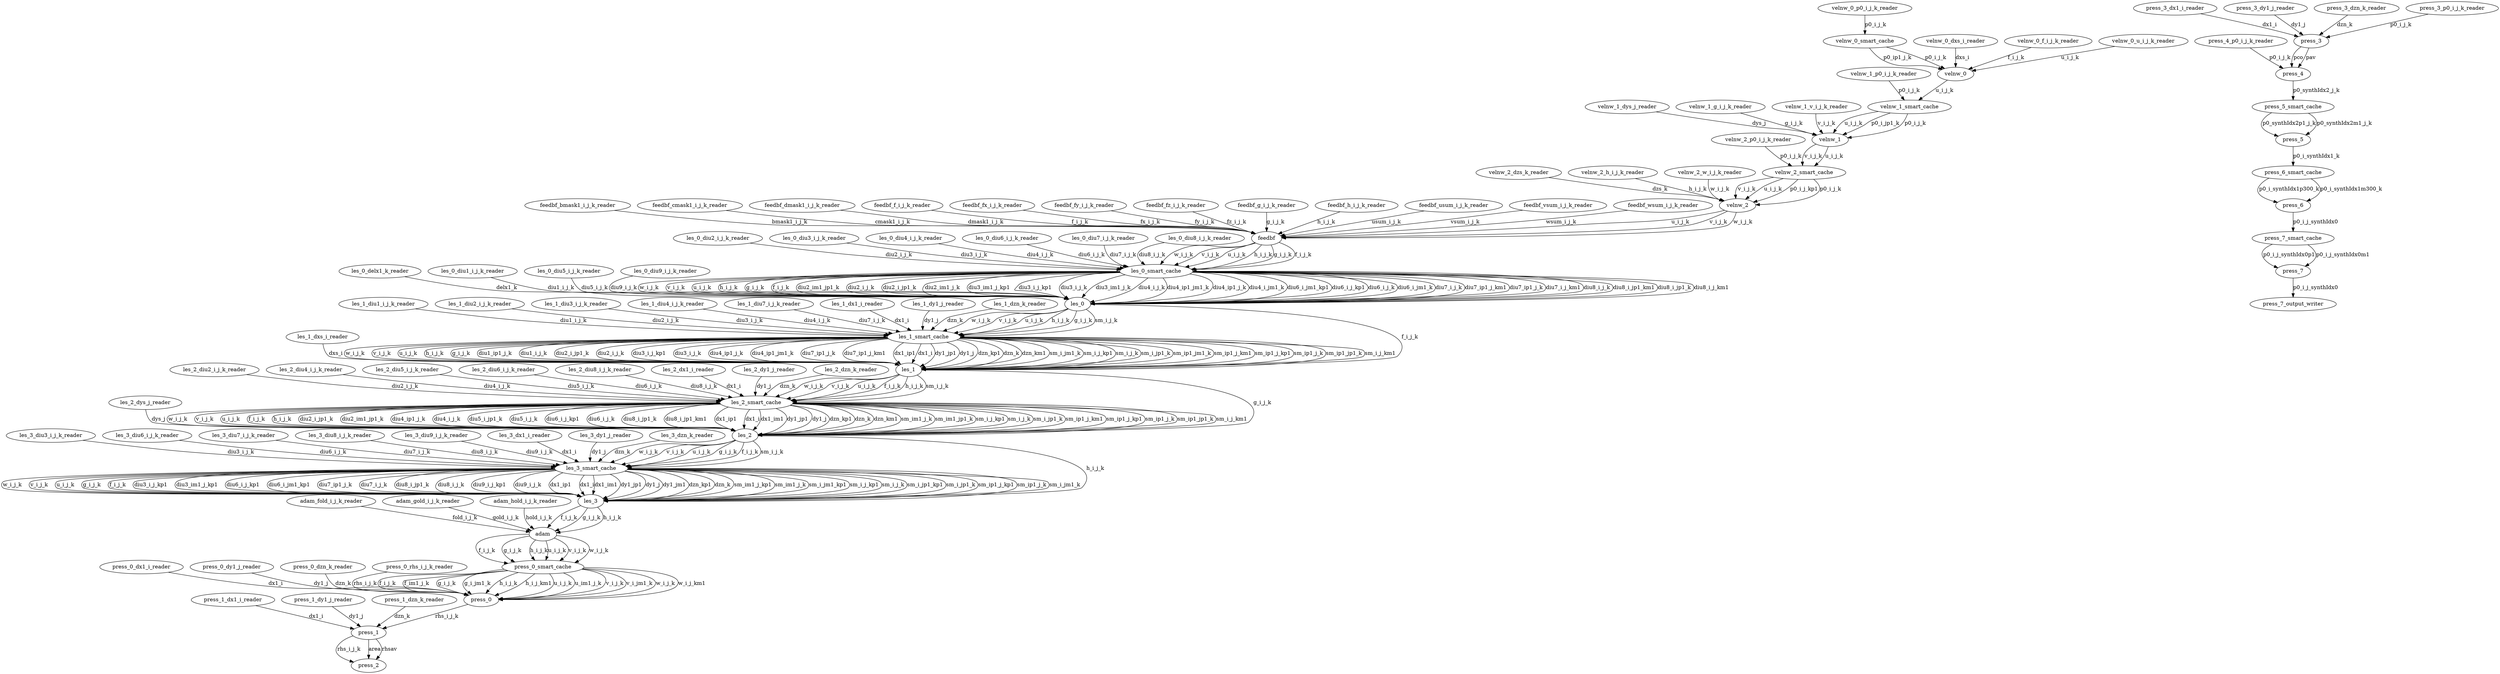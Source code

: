 
digraph G {

	velnw_0 -> velnw_1_smart_cache [ label="u_i_j_k" ]
	velnw_0_smart_cache -> velnw_0 [ label="p0_ip1_j_k" ]
	velnw_0_smart_cache -> velnw_0 [ label="p0_i_j_k" ]
	velnw_0_p0_i_j_k_reader -> velnw_0_smart_cache [ label="p0_i_j_k" ]
	velnw_0_dxs_i_reader -> velnw_0 [ label="dxs_i" ]
	velnw_0_f_i_j_k_reader -> velnw_0 [ label="f_i_j_k" ]
	velnw_0_u_i_j_k_reader -> velnw_0 [ label="u_i_j_k" ]
	velnw_1 -> velnw_2_smart_cache [ label="v_i_j_k" ]
	velnw_1 -> velnw_2_smart_cache [ label="u_i_j_k" ]
	velnw_1_smart_cache -> velnw_1 [ label="u_i_j_k" ]
	velnw_1_smart_cache -> velnw_1 [ label="p0_i_jp1_k" ]
	velnw_1_smart_cache -> velnw_1 [ label="p0_i_j_k" ]
	velnw_1_p0_i_j_k_reader -> velnw_1_smart_cache [ label="p0_i_j_k" ]
	velnw_1_dys_j_reader -> velnw_1 [ label="dys_j" ]
	velnw_1_g_i_j_k_reader -> velnw_1 [ label="g_i_j_k" ]
	velnw_1_v_i_j_k_reader -> velnw_1 [ label="v_i_j_k" ]
	velnw_2 -> feedbf [ label="u_i_j_k" ]
	velnw_2 -> feedbf [ label="v_i_j_k" ]
	velnw_2 -> feedbf [ label="w_i_j_k" ]
	velnw_2_smart_cache -> velnw_2 [ label="v_i_j_k" ]
	velnw_2_smart_cache -> velnw_2 [ label="u_i_j_k" ]
	velnw_2_smart_cache -> velnw_2 [ label="p0_i_j_kp1" ]
	velnw_2_smart_cache -> velnw_2 [ label="p0_i_j_k" ]
	velnw_2_p0_i_j_k_reader -> velnw_2_smart_cache [ label="p0_i_j_k" ]
	velnw_2_dzs_k_reader -> velnw_2 [ label="dzs_k" ]
	velnw_2_h_i_j_k_reader -> velnw_2 [ label="h_i_j_k" ]
	velnw_2_w_i_j_k_reader -> velnw_2 [ label="w_i_j_k" ]
	feedbf -> les_0_smart_cache [ label="w_i_j_k" ]
	feedbf -> les_0_smart_cache [ label="v_i_j_k" ]
	feedbf -> les_0_smart_cache [ label="u_i_j_k" ]
	feedbf -> les_0_smart_cache [ label="h_i_j_k" ]
	feedbf -> les_0_smart_cache [ label="g_i_j_k" ]
	feedbf -> les_0_smart_cache [ label="f_i_j_k" ]
	feedbf_bmask1_i_j_k_reader -> feedbf [ label="bmask1_i_j_k" ]
	feedbf_cmask1_i_j_k_reader -> feedbf [ label="cmask1_i_j_k" ]
	feedbf_dmask1_i_j_k_reader -> feedbf [ label="dmask1_i_j_k" ]
	feedbf_f_i_j_k_reader -> feedbf [ label="f_i_j_k" ]
	feedbf_fx_i_j_k_reader -> feedbf [ label="fx_i_j_k" ]
	feedbf_fy_i_j_k_reader -> feedbf [ label="fy_i_j_k" ]
	feedbf_fz_i_j_k_reader -> feedbf [ label="fz_i_j_k" ]
	feedbf_g_i_j_k_reader -> feedbf [ label="g_i_j_k" ]
	feedbf_h_i_j_k_reader -> feedbf [ label="h_i_j_k" ]
	feedbf_usum_i_j_k_reader -> feedbf [ label="usum_i_j_k" ]
	feedbf_vsum_i_j_k_reader -> feedbf [ label="vsum_i_j_k" ]
	feedbf_wsum_i_j_k_reader -> feedbf [ label="wsum_i_j_k" ]
	les_0 -> les_1_smart_cache [ label="w_i_j_k" ]
	les_0 -> les_1_smart_cache [ label="v_i_j_k" ]
	les_0 -> les_1_smart_cache [ label="u_i_j_k" ]
	les_0 -> les_1_smart_cache [ label="h_i_j_k" ]
	les_0 -> les_1_smart_cache [ label="g_i_j_k" ]
	les_0 -> les_1_smart_cache [ label="sm_i_j_k" ]
	les_0 -> les_1 [ label="f_i_j_k" ]
	les_0_smart_cache -> les_0 [ label="w_i_j_k" ]
	les_0_smart_cache -> les_0 [ label="v_i_j_k" ]
	les_0_smart_cache -> les_0 [ label="u_i_j_k" ]
	les_0_smart_cache -> les_0 [ label="h_i_j_k" ]
	les_0_smart_cache -> les_0 [ label="g_i_j_k" ]
	les_0_smart_cache -> les_0 [ label="f_i_j_k" ]
	les_0_smart_cache -> les_0 [ label="diu2_im1_jp1_k" ]
	les_0_smart_cache -> les_0 [ label="diu2_i_j_k" ]
	les_0_smart_cache -> les_0 [ label="diu2_i_jp1_k" ]
	les_0_smart_cache -> les_0 [ label="diu2_im1_j_k" ]
	les_0_smart_cache -> les_0 [ label="diu3_im1_j_kp1" ]
	les_0_smart_cache -> les_0 [ label="diu3_i_j_kp1" ]
	les_0_smart_cache -> les_0 [ label="diu3_i_j_k" ]
	les_0_smart_cache -> les_0 [ label="diu3_im1_j_k" ]
	les_0_smart_cache -> les_0 [ label="diu4_i_j_k" ]
	les_0_smart_cache -> les_0 [ label="diu4_ip1_jm1_k" ]
	les_0_smart_cache -> les_0 [ label="diu4_ip1_j_k" ]
	les_0_smart_cache -> les_0 [ label="diu4_i_jm1_k" ]
	les_0_smart_cache -> les_0 [ label="diu6_i_jm1_kp1" ]
	les_0_smart_cache -> les_0 [ label="diu6_i_j_kp1" ]
	les_0_smart_cache -> les_0 [ label="diu6_i_j_k" ]
	les_0_smart_cache -> les_0 [ label="diu6_i_jm1_k" ]
	les_0_smart_cache -> les_0 [ label="diu7_i_j_k" ]
	les_0_smart_cache -> les_0 [ label="diu7_ip1_j_km1" ]
	les_0_smart_cache -> les_0 [ label="diu7_ip1_j_k" ]
	les_0_smart_cache -> les_0 [ label="diu7_i_j_km1" ]
	les_0_smart_cache -> les_0 [ label="diu8_i_j_k" ]
	les_0_smart_cache -> les_0 [ label="diu8_i_jp1_km1" ]
	les_0_smart_cache -> les_0 [ label="diu8_i_jp1_k" ]
	les_0_smart_cache -> les_0 [ label="diu8_i_j_km1" ]
	les_0_diu2_i_j_k_reader -> les_0_smart_cache [ label="diu2_i_j_k" ]
	les_0_diu3_i_j_k_reader -> les_0_smart_cache [ label="diu3_i_j_k" ]
	les_0_diu4_i_j_k_reader -> les_0_smart_cache [ label="diu4_i_j_k" ]
	les_0_diu6_i_j_k_reader -> les_0_smart_cache [ label="diu6_i_j_k" ]
	les_0_diu7_i_j_k_reader -> les_0_smart_cache [ label="diu7_i_j_k" ]
	les_0_diu8_i_j_k_reader -> les_0_smart_cache [ label="diu8_i_j_k" ]
	les_0_delx1_k_reader -> les_0 [ label="delx1_k" ]
	les_0_diu1_i_j_k_reader -> les_0 [ label="diu1_i_j_k" ]
	les_0_diu5_i_j_k_reader -> les_0 [ label="diu5_i_j_k" ]
	les_0_diu9_i_j_k_reader -> les_0 [ label="diu9_i_j_k" ]
	les_1 -> les_2_smart_cache [ label="w_i_j_k" ]
	les_1 -> les_2_smart_cache [ label="v_i_j_k" ]
	les_1 -> les_2_smart_cache [ label="u_i_j_k" ]
	les_1 -> les_2_smart_cache [ label="f_i_j_k" ]
	les_1 -> les_2_smart_cache [ label="h_i_j_k" ]
	les_1 -> les_2_smart_cache [ label="sm_i_j_k" ]
	les_1 -> les_2 [ label="g_i_j_k" ]
	les_1_smart_cache -> les_1 [ label="w_i_j_k" ]
	les_1_smart_cache -> les_1 [ label="v_i_j_k" ]
	les_1_smart_cache -> les_1 [ label="u_i_j_k" ]
	les_1_smart_cache -> les_1 [ label="h_i_j_k" ]
	les_1_smart_cache -> les_1 [ label="g_i_j_k" ]
	les_1_smart_cache -> les_1 [ label="diu1_ip1_j_k" ]
	les_1_smart_cache -> les_1 [ label="diu1_i_j_k" ]
	les_1_smart_cache -> les_1 [ label="diu2_i_jp1_k" ]
	les_1_smart_cache -> les_1 [ label="diu2_i_j_k" ]
	les_1_smart_cache -> les_1 [ label="diu3_i_j_kp1" ]
	les_1_smart_cache -> les_1 [ label="diu3_i_j_k" ]
	les_1_smart_cache -> les_1 [ label="diu4_ip1_j_k" ]
	les_1_smart_cache -> les_1 [ label="diu4_ip1_jm1_k" ]
	les_1_smart_cache -> les_1 [ label="diu7_ip1_j_k" ]
	les_1_smart_cache -> les_1 [ label="diu7_ip1_j_km1" ]
	les_1_smart_cache -> les_1 [ label="dx1_ip1" ]
	les_1_smart_cache -> les_1 [ label="dx1_i" ]
	les_1_smart_cache -> les_1 [ label="dy1_jp1" ]
	les_1_smart_cache -> les_1 [ label="dy1_j" ]
	les_1_smart_cache -> les_1 [ label="dzn_kp1" ]
	les_1_smart_cache -> les_1 [ label="dzn_k" ]
	les_1_smart_cache -> les_1 [ label="dzn_km1" ]
	les_1_smart_cache -> les_1 [ label="sm_i_jm1_k" ]
	les_1_smart_cache -> les_1 [ label="sm_i_j_kp1" ]
	les_1_smart_cache -> les_1 [ label="sm_i_j_k" ]
	les_1_smart_cache -> les_1 [ label="sm_i_jp1_k" ]
	les_1_smart_cache -> les_1 [ label="sm_ip1_jm1_k" ]
	les_1_smart_cache -> les_1 [ label="sm_ip1_j_km1" ]
	les_1_smart_cache -> les_1 [ label="sm_ip1_j_kp1" ]
	les_1_smart_cache -> les_1 [ label="sm_ip1_j_k" ]
	les_1_smart_cache -> les_1 [ label="sm_ip1_jp1_k" ]
	les_1_smart_cache -> les_1 [ label="sm_i_j_km1" ]
	les_1_diu1_i_j_k_reader -> les_1_smart_cache [ label="diu1_i_j_k" ]
	les_1_diu2_i_j_k_reader -> les_1_smart_cache [ label="diu2_i_j_k" ]
	les_1_diu3_i_j_k_reader -> les_1_smart_cache [ label="diu3_i_j_k" ]
	les_1_diu4_i_j_k_reader -> les_1_smart_cache [ label="diu4_i_j_k" ]
	les_1_diu7_i_j_k_reader -> les_1_smart_cache [ label="diu7_i_j_k" ]
	les_1_dx1_i_reader -> les_1_smart_cache [ label="dx1_i" ]
	les_1_dy1_j_reader -> les_1_smart_cache [ label="dy1_j" ]
	les_1_dzn_k_reader -> les_1_smart_cache [ label="dzn_k" ]
	les_1_dxs_i_reader -> les_1 [ label="dxs_i" ]
	les_2 -> les_3_smart_cache [ label="w_i_j_k" ]
	les_2 -> les_3_smart_cache [ label="v_i_j_k" ]
	les_2 -> les_3_smart_cache [ label="u_i_j_k" ]
	les_2 -> les_3_smart_cache [ label="g_i_j_k" ]
	les_2 -> les_3_smart_cache [ label="f_i_j_k" ]
	les_2 -> les_3_smart_cache [ label="sm_i_j_k" ]
	les_2 -> les_3 [ label="h_i_j_k" ]
	les_2_smart_cache -> les_2 [ label="w_i_j_k" ]
	les_2_smart_cache -> les_2 [ label="v_i_j_k" ]
	les_2_smart_cache -> les_2 [ label="u_i_j_k" ]
	les_2_smart_cache -> les_2 [ label="f_i_j_k" ]
	les_2_smart_cache -> les_2 [ label="h_i_j_k" ]
	les_2_smart_cache -> les_2 [ label="diu2_i_jp1_k" ]
	les_2_smart_cache -> les_2 [ label="diu2_im1_jp1_k" ]
	les_2_smart_cache -> les_2 [ label="diu4_ip1_j_k" ]
	les_2_smart_cache -> les_2 [ label="diu4_i_j_k" ]
	les_2_smart_cache -> les_2 [ label="diu5_i_jp1_k" ]
	les_2_smart_cache -> les_2 [ label="diu5_i_j_k" ]
	les_2_smart_cache -> les_2 [ label="diu6_i_j_kp1" ]
	les_2_smart_cache -> les_2 [ label="diu6_i_j_k" ]
	les_2_smart_cache -> les_2 [ label="diu8_i_jp1_k" ]
	les_2_smart_cache -> les_2 [ label="diu8_i_jp1_km1" ]
	les_2_smart_cache -> les_2 [ label="dx1_ip1" ]
	les_2_smart_cache -> les_2 [ label="dx1_i" ]
	les_2_smart_cache -> les_2 [ label="dx1_im1" ]
	les_2_smart_cache -> les_2 [ label="dy1_jp1" ]
	les_2_smart_cache -> les_2 [ label="dy1_j" ]
	les_2_smart_cache -> les_2 [ label="dzn_kp1" ]
	les_2_smart_cache -> les_2 [ label="dzn_k" ]
	les_2_smart_cache -> les_2 [ label="dzn_km1" ]
	les_2_smart_cache -> les_2 [ label="sm_im1_j_k" ]
	les_2_smart_cache -> les_2 [ label="sm_im1_jp1_k" ]
	les_2_smart_cache -> les_2 [ label="sm_i_j_kp1" ]
	les_2_smart_cache -> les_2 [ label="sm_i_j_k" ]
	les_2_smart_cache -> les_2 [ label="sm_i_jp1_k" ]
	les_2_smart_cache -> les_2 [ label="sm_ip1_j_km1" ]
	les_2_smart_cache -> les_2 [ label="sm_ip1_j_kp1" ]
	les_2_smart_cache -> les_2 [ label="sm_ip1_j_k" ]
	les_2_smart_cache -> les_2 [ label="sm_ip1_jp1_k" ]
	les_2_smart_cache -> les_2 [ label="sm_i_j_km1" ]
	les_2_diu2_i_j_k_reader -> les_2_smart_cache [ label="diu2_i_j_k" ]
	les_2_diu4_i_j_k_reader -> les_2_smart_cache [ label="diu4_i_j_k" ]
	les_2_diu5_i_j_k_reader -> les_2_smart_cache [ label="diu5_i_j_k" ]
	les_2_diu6_i_j_k_reader -> les_2_smart_cache [ label="diu6_i_j_k" ]
	les_2_diu8_i_j_k_reader -> les_2_smart_cache [ label="diu8_i_j_k" ]
	les_2_dx1_i_reader -> les_2_smart_cache [ label="dx1_i" ]
	les_2_dy1_j_reader -> les_2_smart_cache [ label="dy1_j" ]
	les_2_dzn_k_reader -> les_2_smart_cache [ label="dzn_k" ]
	les_2_dys_j_reader -> les_2 [ label="dys_j" ]
	les_3 -> adam [ label="f_i_j_k" ]
	les_3 -> adam [ label="g_i_j_k" ]
	les_3 -> adam [ label="h_i_j_k" ]
	les_3_smart_cache -> les_3 [ label="w_i_j_k" ]
	les_3_smart_cache -> les_3 [ label="v_i_j_k" ]
	les_3_smart_cache -> les_3 [ label="u_i_j_k" ]
	les_3_smart_cache -> les_3 [ label="g_i_j_k" ]
	les_3_smart_cache -> les_3 [ label="f_i_j_k" ]
	les_3_smart_cache -> les_3 [ label="diu3_i_j_kp1" ]
	les_3_smart_cache -> les_3 [ label="diu3_im1_j_kp1" ]
	les_3_smart_cache -> les_3 [ label="diu6_i_j_kp1" ]
	les_3_smart_cache -> les_3 [ label="diu6_i_jm1_kp1" ]
	les_3_smart_cache -> les_3 [ label="diu7_ip1_j_k" ]
	les_3_smart_cache -> les_3 [ label="diu7_i_j_k" ]
	les_3_smart_cache -> les_3 [ label="diu8_i_jp1_k" ]
	les_3_smart_cache -> les_3 [ label="diu8_i_j_k" ]
	les_3_smart_cache -> les_3 [ label="diu9_i_j_kp1" ]
	les_3_smart_cache -> les_3 [ label="diu9_i_j_k" ]
	les_3_smart_cache -> les_3 [ label="dx1_ip1" ]
	les_3_smart_cache -> les_3 [ label="dx1_i" ]
	les_3_smart_cache -> les_3 [ label="dx1_im1" ]
	les_3_smart_cache -> les_3 [ label="dy1_jp1" ]
	les_3_smart_cache -> les_3 [ label="dy1_j" ]
	les_3_smart_cache -> les_3 [ label="dy1_jm1" ]
	les_3_smart_cache -> les_3 [ label="dzn_kp1" ]
	les_3_smart_cache -> les_3 [ label="dzn_k" ]
	les_3_smart_cache -> les_3 [ label="sm_im1_j_kp1" ]
	les_3_smart_cache -> les_3 [ label="sm_im1_j_k" ]
	les_3_smart_cache -> les_3 [ label="sm_i_jm1_kp1" ]
	les_3_smart_cache -> les_3 [ label="sm_i_j_kp1" ]
	les_3_smart_cache -> les_3 [ label="sm_i_j_k" ]
	les_3_smart_cache -> les_3 [ label="sm_i_jp1_kp1" ]
	les_3_smart_cache -> les_3 [ label="sm_i_jp1_k" ]
	les_3_smart_cache -> les_3 [ label="sm_ip1_j_kp1" ]
	les_3_smart_cache -> les_3 [ label="sm_ip1_j_k" ]
	les_3_smart_cache -> les_3 [ label="sm_i_jm1_k" ]
	les_3_diu3_i_j_k_reader -> les_3_smart_cache [ label="diu3_i_j_k" ]
	les_3_diu6_i_j_k_reader -> les_3_smart_cache [ label="diu6_i_j_k" ]
	les_3_diu7_i_j_k_reader -> les_3_smart_cache [ label="diu7_i_j_k" ]
	les_3_diu8_i_j_k_reader -> les_3_smart_cache [ label="diu8_i_j_k" ]
	les_3_diu9_i_j_k_reader -> les_3_smart_cache [ label="diu9_i_j_k" ]
	les_3_dx1_i_reader -> les_3_smart_cache [ label="dx1_i" ]
	les_3_dy1_j_reader -> les_3_smart_cache [ label="dy1_j" ]
	les_3_dzn_k_reader -> les_3_smart_cache [ label="dzn_k" ]
	adam -> press_0_smart_cache [ label="f_i_j_k" ]
	adam -> press_0_smart_cache [ label="g_i_j_k" ]
	adam -> press_0_smart_cache [ label="h_i_j_k" ]
	adam -> press_0_smart_cache [ label="u_i_j_k" ]
	adam -> press_0_smart_cache [ label="v_i_j_k" ]
	adam -> press_0_smart_cache [ label="w_i_j_k" ]
	adam_fold_i_j_k_reader -> adam [ label="fold_i_j_k" ]
	adam_gold_i_j_k_reader -> adam [ label="gold_i_j_k" ]
	adam_hold_i_j_k_reader -> adam [ label="hold_i_j_k" ]
	press_0 -> press_1 [ label="rhs_i_j_k" ]
	press_0_smart_cache -> press_0 [ label="f_i_j_k" ]
	press_0_smart_cache -> press_0 [ label="f_im1_j_k" ]
	press_0_smart_cache -> press_0 [ label="g_i_j_k" ]
	press_0_smart_cache -> press_0 [ label="g_i_jm1_k" ]
	press_0_smart_cache -> press_0 [ label="h_i_j_k" ]
	press_0_smart_cache -> press_0 [ label="h_i_j_km1" ]
	press_0_smart_cache -> press_0 [ label="u_i_j_k" ]
	press_0_smart_cache -> press_0 [ label="u_im1_j_k" ]
	press_0_smart_cache -> press_0 [ label="v_i_j_k" ]
	press_0_smart_cache -> press_0 [ label="v_i_jm1_k" ]
	press_0_smart_cache -> press_0 [ label="w_i_j_k" ]
	press_0_smart_cache -> press_0 [ label="w_i_j_km1" ]
	press_0_dx1_i_reader -> press_0 [ label="dx1_i" ]
	press_0_dy1_j_reader -> press_0 [ label="dy1_j" ]
	press_0_dzn_k_reader -> press_0 [ label="dzn_k" ]
	press_0_rhs_i_j_k_reader -> press_0 [ label="rhs_i_j_k" ]
	press_1 -> press_2 [ label="rhs_i_j_k" ]
	press_1 -> press_2 [ label="area" ]
	press_1 -> press_2 [ label="rhsav" ]
	press_1_dx1_i_reader -> press_1 [ label="dx1_i" ]
	press_1_dy1_j_reader -> press_1 [ label="dy1_j" ]
	press_1_dzn_k_reader -> press_1 [ label="dzn_k" ]
	press_3 -> press_4 [ label="pco" ]
	press_3 -> press_4 [ label="pav" ]
	press_3_dx1_i_reader -> press_3 [ label="dx1_i" ]
	press_3_dy1_j_reader -> press_3 [ label="dy1_j" ]
	press_3_dzn_k_reader -> press_3 [ label="dzn_k" ]
	press_3_p0_i_j_k_reader -> press_3 [ label="p0_i_j_k" ]
	press_4 -> press_5_smart_cache [ label="p0_synthIdx2_j_k" ]
	press_4_p0_i_j_k_reader -> press_4 [ label="p0_i_j_k" ]
	press_5 -> press_6_smart_cache [ label="p0_i_synthIdx1_k" ]
	press_5_smart_cache -> press_5 [ label="p0_synthIdx2p1_j_k" ]
	press_5_smart_cache -> press_5 [ label="p0_synthIdx2m1_j_k" ]
	press_6 -> press_7_smart_cache [ label="p0_i_j_synthIdx0" ]
	press_6_smart_cache -> press_6 [ label="p0_i_synthIdx1p300_k" ]
	press_6_smart_cache -> press_6 [ label="p0_i_synthIdx1m300_k" ]
	press_7 -> press_7_output_writer [ label="p0_i_j_synthIdx0" ]
	press_7_smart_cache -> press_7 [ label="p0_i_j_synthIdx0p1" ]
	press_7_smart_cache -> press_7 [ label="p0_i_j_synthIdx0m1" ]
}